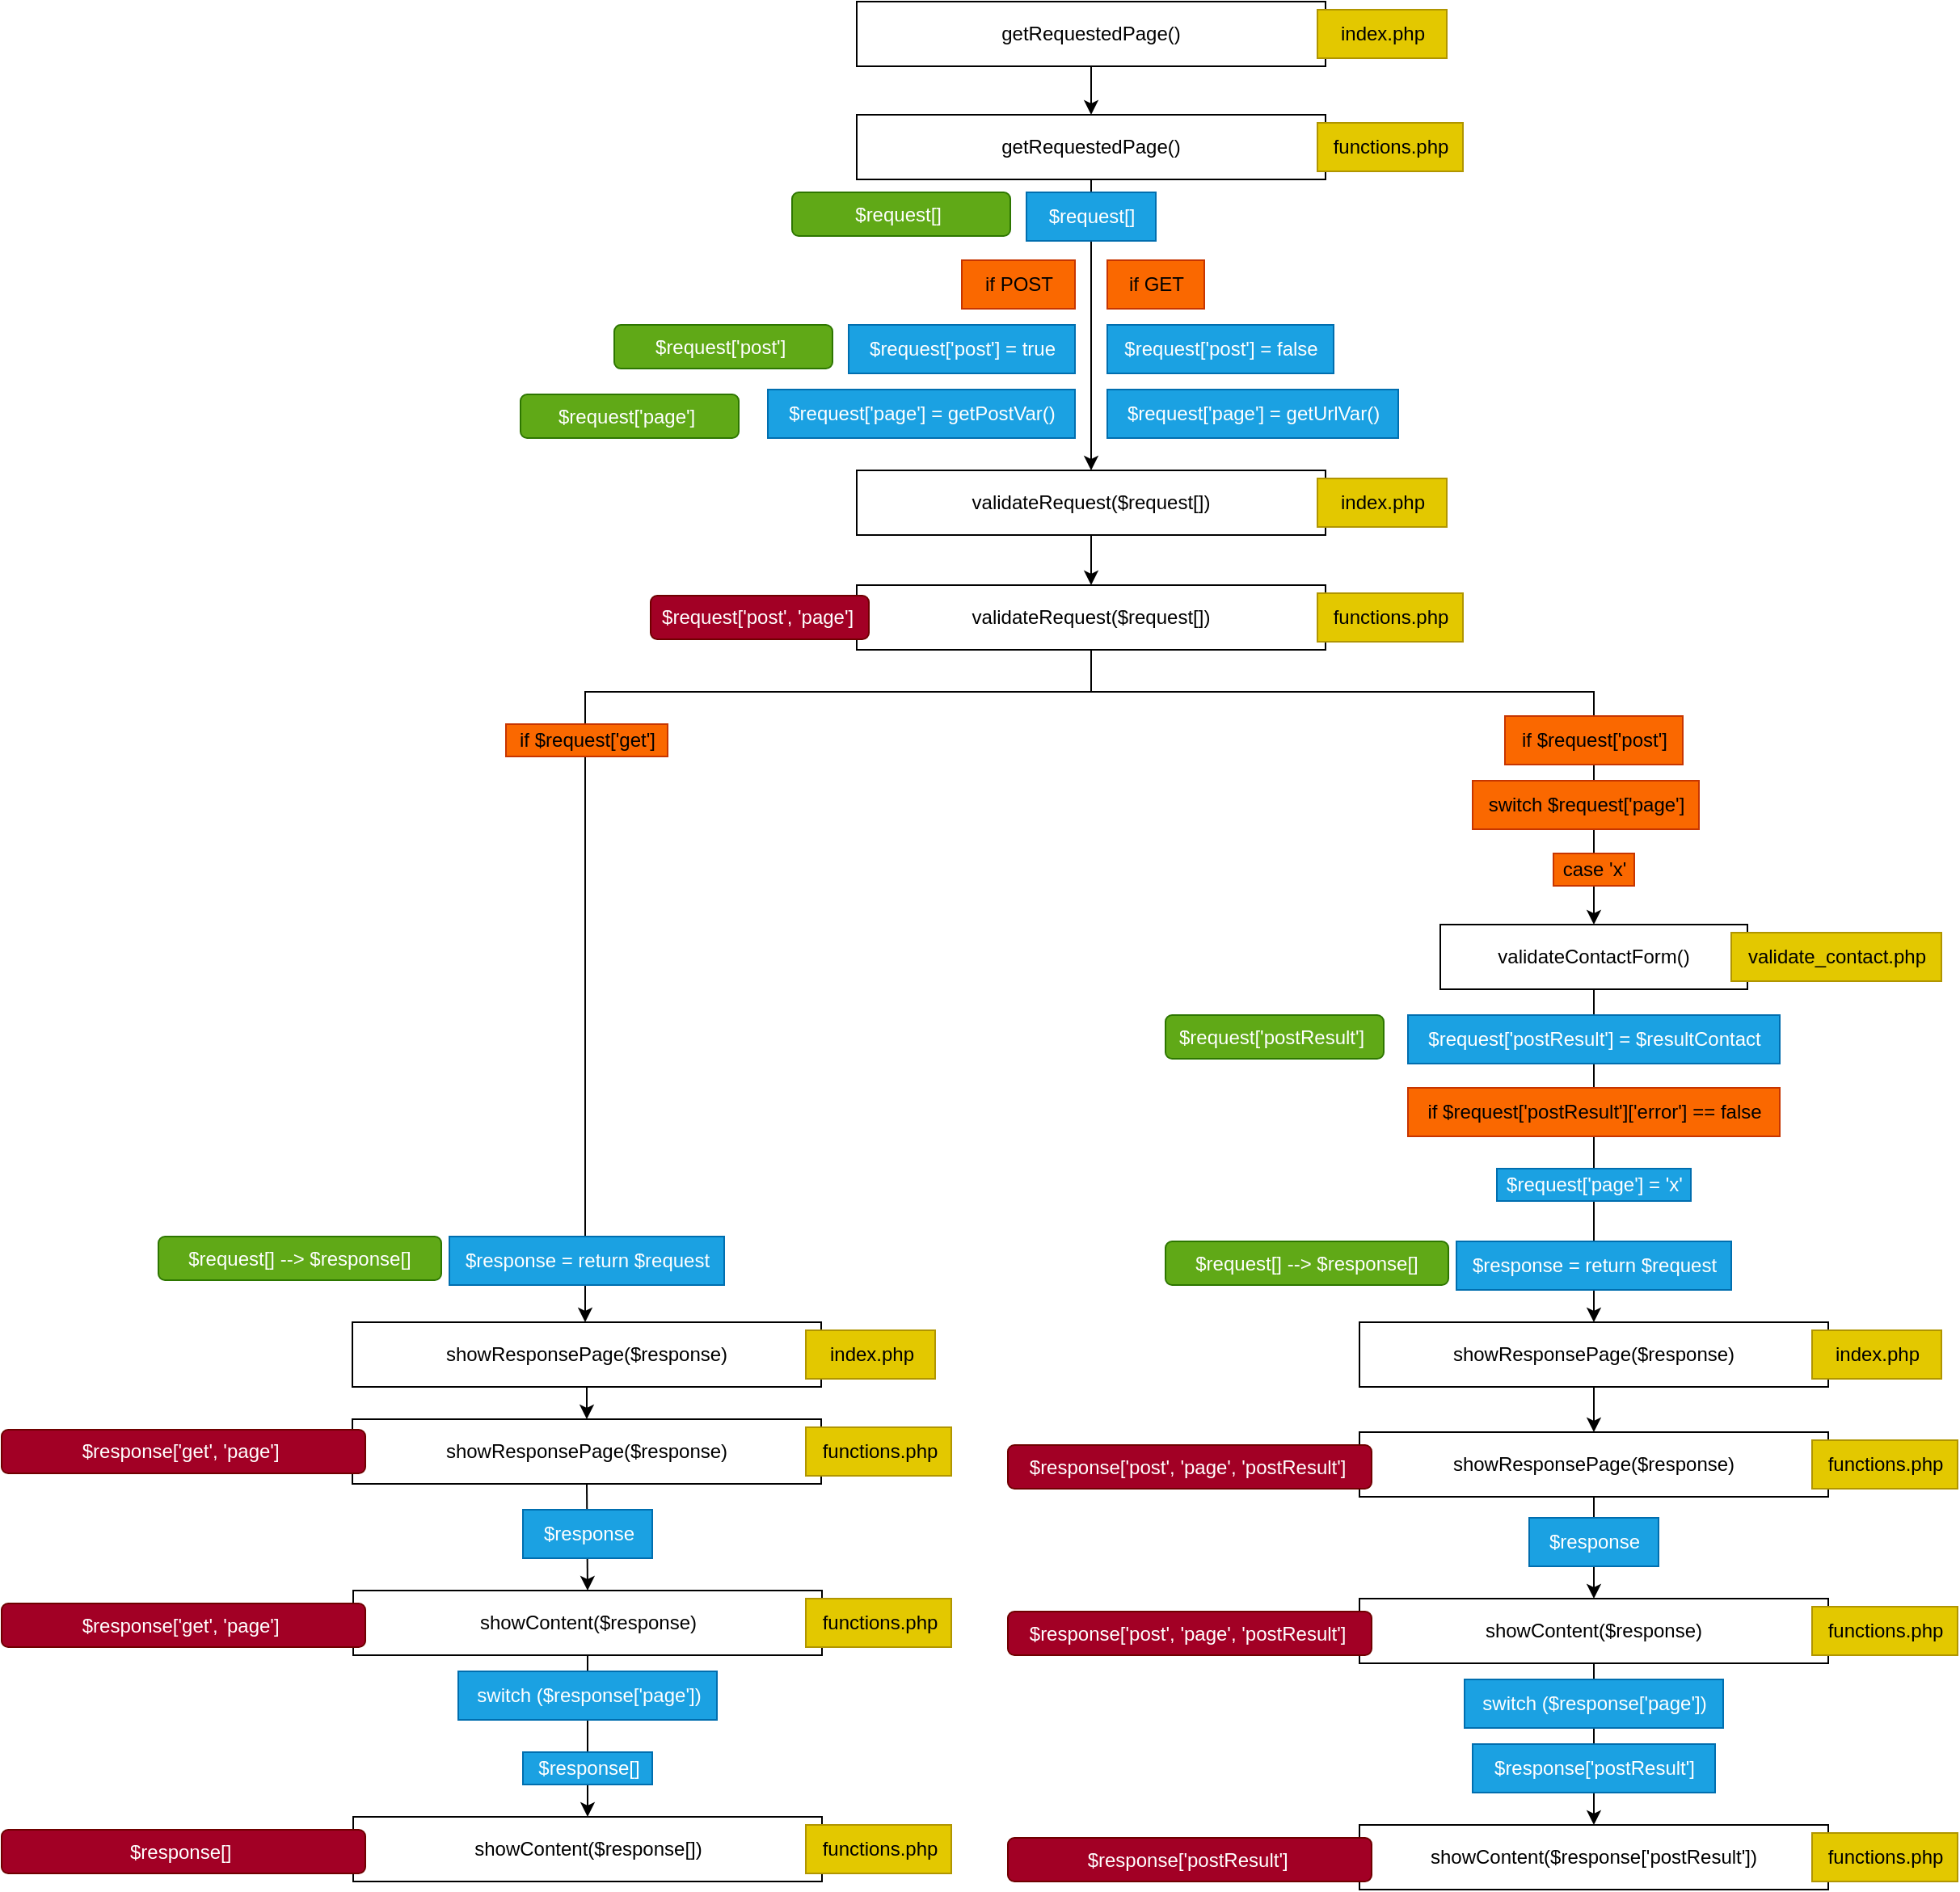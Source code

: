 <mxfile>
    <diagram id="kZkTqC7BUFnccp1RNzln" name="Page-1">
        <mxGraphModel dx="300" dy="1835" grid="1" gridSize="10" guides="1" tooltips="1" connect="1" arrows="1" fold="1" page="0" pageScale="1" pageWidth="1100" pageHeight="850" math="0" shadow="0">
            <root>
                <mxCell id="0"/>
                <mxCell id="1" parent="0"/>
                <mxCell id="Ls7KZZwDkmB82CPcDAoL-110" style="edgeStyle=none;orthogonalLoop=1;jettySize=auto;html=1;exitX=0.5;exitY=1;exitDx=0;exitDy=0;entryX=0.5;entryY=0;entryDx=0;entryDy=0;" parent="1" source="Ls7KZZwDkmB82CPcDAoL-99" target="Ls7KZZwDkmB82CPcDAoL-66" edge="1">
                    <mxGeometry relative="1" as="geometry"/>
                </mxCell>
                <mxCell id="Ls7KZZwDkmB82CPcDAoL-46" value="showContent($response['postResult'])" style="rounded=0;whiteSpace=wrap;html=1;" parent="1" vertex="1">
                    <mxGeometry x="1651" y="281" width="290" height="40" as="geometry"/>
                </mxCell>
                <mxCell id="Ls7KZZwDkmB82CPcDAoL-48" value="functions.php" style="text;html=1;align=center;verticalAlign=middle;resizable=0;points=[];autosize=1;strokeColor=#B09500;fillColor=#e3c800;rounded=0;fontColor=#000000;" parent="1" vertex="1">
                    <mxGeometry x="1931" y="286" width="90" height="30" as="geometry"/>
                </mxCell>
                <mxCell id="Ls7KZZwDkmB82CPcDAoL-56" style="edgeStyle=orthogonalEdgeStyle;orthogonalLoop=1;jettySize=auto;html=1;exitX=0.5;exitY=1;exitDx=0;exitDy=0;entryX=0.5;entryY=0;entryDx=0;entryDy=0;" parent="1" source="Ls7KZZwDkmB82CPcDAoL-52" target="Ls7KZZwDkmB82CPcDAoL-46" edge="1">
                    <mxGeometry relative="1" as="geometry"/>
                </mxCell>
                <mxCell id="Ls7KZZwDkmB82CPcDAoL-52" value="showContent($response)" style="rounded=0;whiteSpace=wrap;html=1;" parent="1" vertex="1">
                    <mxGeometry x="1651" y="141" width="290" height="40" as="geometry"/>
                </mxCell>
                <mxCell id="Ls7KZZwDkmB82CPcDAoL-53" value="functions.php" style="text;html=1;align=center;verticalAlign=middle;resizable=0;points=[];autosize=1;strokeColor=#B09500;fillColor=#e3c800;rounded=0;fontColor=#000000;" parent="1" vertex="1">
                    <mxGeometry x="1931" y="146" width="90" height="30" as="geometry"/>
                </mxCell>
                <mxCell id="Ls7KZZwDkmB82CPcDAoL-54" value="switch ($response['page'])" style="text;html=1;align=center;verticalAlign=middle;resizable=0;points=[];autosize=1;strokeColor=#006EAF;fillColor=#1ba1e2;rounded=0;fontColor=#ffffff;" parent="1" vertex="1">
                    <mxGeometry x="1716" y="191" width="160" height="30" as="geometry"/>
                </mxCell>
                <mxCell id="Ls7KZZwDkmB82CPcDAoL-57" value="$response['postResult']" style="text;html=1;align=center;verticalAlign=middle;resizable=0;points=[];autosize=1;strokeColor=#006EAF;fillColor=#1ba1e2;rounded=0;fontColor=#ffffff;" parent="1" vertex="1">
                    <mxGeometry x="1721" y="231" width="150" height="30" as="geometry"/>
                </mxCell>
                <mxCell id="Ls7KZZwDkmB82CPcDAoL-62" style="edgeStyle=orthogonalEdgeStyle;orthogonalLoop=1;jettySize=auto;html=1;exitX=0.5;exitY=1;exitDx=0;exitDy=0;entryX=0.5;entryY=0;entryDx=0;entryDy=0;" parent="1" source="Ls7KZZwDkmB82CPcDAoL-59" target="Ls7KZZwDkmB82CPcDAoL-52" edge="1">
                    <mxGeometry relative="1" as="geometry"/>
                </mxCell>
                <mxCell id="Ls7KZZwDkmB82CPcDAoL-59" value="showResponsePage($response)" style="rounded=0;whiteSpace=wrap;html=1;" parent="1" vertex="1">
                    <mxGeometry x="1651" y="38" width="290" height="40" as="geometry"/>
                </mxCell>
                <mxCell id="Ls7KZZwDkmB82CPcDAoL-60" value="functions.php" style="text;html=1;align=center;verticalAlign=middle;resizable=0;points=[];autosize=1;strokeColor=#B09500;fillColor=#e3c800;rounded=0;fontColor=#000000;" parent="1" vertex="1">
                    <mxGeometry x="1931" y="43" width="90" height="30" as="geometry"/>
                </mxCell>
                <mxCell id="Ls7KZZwDkmB82CPcDAoL-61" value="$response" style="text;html=1;align=center;verticalAlign=middle;resizable=0;points=[];autosize=1;strokeColor=#006EAF;fillColor=#1ba1e2;rounded=0;fontColor=#ffffff;" parent="1" vertex="1">
                    <mxGeometry x="1756" y="91" width="80" height="30" as="geometry"/>
                </mxCell>
                <mxCell id="2" style="edgeStyle=none;html=1;exitX=0.5;exitY=1;exitDx=0;exitDy=0;entryX=0.5;entryY=0;entryDx=0;entryDy=0;rounded=0;" edge="1" parent="1" source="Ls7KZZwDkmB82CPcDAoL-63" target="Ls7KZZwDkmB82CPcDAoL-99">
                    <mxGeometry relative="1" as="geometry">
                        <mxPoint x="1573" y="-446" as="sourcePoint"/>
                        <Array as="points">
                            <mxPoint x="1485" y="-420"/>
                            <mxPoint x="1796" y="-420"/>
                        </Array>
                    </mxGeometry>
                </mxCell>
                <mxCell id="Ls7KZZwDkmB82CPcDAoL-63" value="validateRequest($request[])" style="rounded=0;whiteSpace=wrap;html=1;" parent="1" vertex="1">
                    <mxGeometry x="1340" y="-486" width="290" height="40" as="geometry"/>
                </mxCell>
                <mxCell id="Ls7KZZwDkmB82CPcDAoL-64" value="functions.php" style="text;html=1;align=center;verticalAlign=middle;resizable=0;points=[];autosize=1;strokeColor=#B09500;fillColor=#e3c800;rounded=0;fontColor=#000000;" parent="1" vertex="1">
                    <mxGeometry x="1625" y="-481" width="90" height="30" as="geometry"/>
                </mxCell>
                <mxCell id="Ls7KZZwDkmB82CPcDAoL-68" style="edgeStyle=orthogonalEdgeStyle;orthogonalLoop=1;jettySize=auto;html=1;exitX=0.5;exitY=1;exitDx=0;exitDy=0;entryX=0.5;entryY=0;entryDx=0;entryDy=0;" parent="1" source="Ls7KZZwDkmB82CPcDAoL-66" target="Ls7KZZwDkmB82CPcDAoL-59" edge="1">
                    <mxGeometry relative="1" as="geometry"/>
                </mxCell>
                <mxCell id="Ls7KZZwDkmB82CPcDAoL-66" value="showResponsePage($response)" style="rounded=0;whiteSpace=wrap;html=1;" parent="1" vertex="1">
                    <mxGeometry x="1651" y="-30" width="290" height="40" as="geometry"/>
                </mxCell>
                <mxCell id="Ls7KZZwDkmB82CPcDAoL-67" value="index.php" style="text;html=1;align=center;verticalAlign=middle;resizable=0;points=[];autosize=1;strokeColor=#B09500;fillColor=#e3c800;rounded=0;fontColor=#000000;" parent="1" vertex="1">
                    <mxGeometry x="1931" y="-25" width="80" height="30" as="geometry"/>
                </mxCell>
                <mxCell id="Ls7KZZwDkmB82CPcDAoL-70" value="$response = return $request" style="text;html=1;align=center;verticalAlign=middle;resizable=0;points=[];autosize=1;strokeColor=#006EAF;fillColor=#1ba1e2;rounded=0;fontColor=#ffffff;" parent="1" vertex="1">
                    <mxGeometry x="1711" y="-80" width="170" height="30" as="geometry"/>
                </mxCell>
                <mxCell id="Ls7KZZwDkmB82CPcDAoL-108" style="edgeStyle=none;orthogonalLoop=1;jettySize=auto;html=1;exitX=0.5;exitY=1;exitDx=0;exitDy=0;entryX=0.5;entryY=0;entryDx=0;entryDy=0;" parent="1" source="Ls7KZZwDkmB82CPcDAoL-73" target="Ls7KZZwDkmB82CPcDAoL-63" edge="1">
                    <mxGeometry relative="1" as="geometry"/>
                </mxCell>
                <mxCell id="Ls7KZZwDkmB82CPcDAoL-73" value="validateRequest($request[])" style="rounded=0;whiteSpace=wrap;html=1;" parent="1" vertex="1">
                    <mxGeometry x="1340" y="-557" width="290" height="40" as="geometry"/>
                </mxCell>
                <mxCell id="Ls7KZZwDkmB82CPcDAoL-74" value="index.php" style="text;html=1;align=center;verticalAlign=middle;resizable=0;points=[];autosize=1;strokeColor=#B09500;fillColor=#e3c800;rounded=0;fontColor=#000000;" parent="1" vertex="1">
                    <mxGeometry x="1625" y="-552" width="80" height="30" as="geometry"/>
                </mxCell>
                <mxCell id="Ls7KZZwDkmB82CPcDAoL-86" value="if $request['post']" style="text;html=1;align=center;verticalAlign=middle;resizable=0;points=[];autosize=1;strokeColor=#C73500;fillColor=#fa6800;rounded=0;fontColor=#000000;" parent="1" vertex="1">
                    <mxGeometry x="1741" y="-405" width="110" height="30" as="geometry"/>
                </mxCell>
                <mxCell id="Ls7KZZwDkmB82CPcDAoL-87" value="switch $request['page']" style="text;html=1;align=center;verticalAlign=middle;resizable=0;points=[];autosize=1;strokeColor=#C73500;fillColor=#fa6800;rounded=0;fontColor=#000000;" parent="1" vertex="1">
                    <mxGeometry x="1721" y="-365" width="140" height="30" as="geometry"/>
                </mxCell>
                <mxCell id="Ls7KZZwDkmB82CPcDAoL-88" value="case 'x'" style="text;html=1;align=center;verticalAlign=middle;resizable=0;points=[];autosize=1;strokeColor=#C73500;fillColor=#fa6800;rounded=0;fontColor=#000000;" parent="1" vertex="1">
                    <mxGeometry x="1771" y="-320" width="50" height="20" as="geometry"/>
                </mxCell>
                <mxCell id="Ls7KZZwDkmB82CPcDAoL-99" value="validateContactForm()" style="rounded=0;whiteSpace=wrap;html=1;" parent="1" vertex="1">
                    <mxGeometry x="1701" y="-276" width="190" height="40" as="geometry"/>
                </mxCell>
                <mxCell id="Ls7KZZwDkmB82CPcDAoL-100" value="validate_contact.php" style="text;html=1;align=center;verticalAlign=middle;resizable=0;points=[];autosize=1;strokeColor=#B09500;fillColor=#e3c800;rounded=0;fontColor=#000000;" parent="1" vertex="1">
                    <mxGeometry x="1881" y="-271" width="130" height="30" as="geometry"/>
                </mxCell>
                <mxCell id="Ls7KZZwDkmB82CPcDAoL-101" value="$request['postResult'] = $resultContact" style="text;html=1;align=center;verticalAlign=middle;resizable=0;points=[];autosize=1;strokeColor=#006EAF;fillColor=#1ba1e2;rounded=0;fontColor=#ffffff;" parent="1" vertex="1">
                    <mxGeometry x="1681" y="-220" width="230" height="30" as="geometry"/>
                </mxCell>
                <mxCell id="Ls7KZZwDkmB82CPcDAoL-102" value="if $request['postResult']['error'] == false" style="text;html=1;align=center;verticalAlign=middle;resizable=0;points=[];autosize=1;strokeColor=#C73500;fillColor=#fa6800;rounded=0;fontColor=#000000;" parent="1" vertex="1">
                    <mxGeometry x="1681" y="-175" width="230" height="30" as="geometry"/>
                </mxCell>
                <mxCell id="Ls7KZZwDkmB82CPcDAoL-103" value="$request['page'] = 'x'" style="text;html=1;align=center;verticalAlign=middle;resizable=0;points=[];autosize=1;strokeColor=#006EAF;fillColor=#1ba1e2;rounded=0;fontColor=#ffffff;" parent="1" vertex="1">
                    <mxGeometry x="1736" y="-125" width="120" height="20" as="geometry"/>
                </mxCell>
                <mxCell id="Ls7KZZwDkmB82CPcDAoL-121" style="edgeStyle=none;orthogonalLoop=1;jettySize=auto;html=1;exitX=0.5;exitY=1;exitDx=0;exitDy=0;entryX=0.5;entryY=0;entryDx=0;entryDy=0;" parent="1" source="Ls7KZZwDkmB82CPcDAoL-105" target="Ls7KZZwDkmB82CPcDAoL-73" edge="1">
                    <mxGeometry relative="1" as="geometry"/>
                </mxCell>
                <mxCell id="Ls7KZZwDkmB82CPcDAoL-105" value="getRequestedPage()" style="rounded=0;whiteSpace=wrap;html=1;" parent="1" vertex="1">
                    <mxGeometry x="1340" y="-777" width="290" height="40" as="geometry"/>
                </mxCell>
                <mxCell id="Ls7KZZwDkmB82CPcDAoL-106" value="functions.php" style="text;html=1;align=center;verticalAlign=middle;resizable=0;points=[];autosize=1;strokeColor=#B09500;fillColor=#e3c800;rounded=0;fontColor=#000000;" parent="1" vertex="1">
                    <mxGeometry x="1625" y="-772" width="90" height="30" as="geometry"/>
                </mxCell>
                <mxCell id="Ls7KZZwDkmB82CPcDAoL-107" value="$request[]" style="text;html=1;align=center;verticalAlign=middle;resizable=0;points=[];autosize=1;rounded=0;fillColor=#1ba1e2;fontColor=#ffffff;strokeColor=#006EAF;" parent="1" vertex="1">
                    <mxGeometry x="1445" y="-729" width="80" height="30" as="geometry"/>
                </mxCell>
                <mxCell id="Ls7KZZwDkmB82CPcDAoL-114" style="edgeStyle=none;orthogonalLoop=1;jettySize=auto;html=1;exitX=0.5;exitY=1;exitDx=0;exitDy=0;entryX=0.5;entryY=0;entryDx=0;entryDy=0;" parent="1" source="Ls7KZZwDkmB82CPcDAoL-111" target="Ls7KZZwDkmB82CPcDAoL-105" edge="1">
                    <mxGeometry relative="1" as="geometry"/>
                </mxCell>
                <mxCell id="Ls7KZZwDkmB82CPcDAoL-111" value="getRequestedPage()" style="rounded=0;whiteSpace=wrap;html=1;" parent="1" vertex="1">
                    <mxGeometry x="1340" y="-847" width="290" height="40" as="geometry"/>
                </mxCell>
                <mxCell id="Ls7KZZwDkmB82CPcDAoL-112" value="index.php" style="text;html=1;align=center;verticalAlign=middle;resizable=0;points=[];autosize=1;strokeColor=#B09500;fillColor=#e3c800;rounded=0;fontColor=#000000;" parent="1" vertex="1">
                    <mxGeometry x="1625" y="-842" width="80" height="30" as="geometry"/>
                </mxCell>
                <mxCell id="Ls7KZZwDkmB82CPcDAoL-115" value="if POST" style="text;html=1;align=center;verticalAlign=middle;resizable=0;points=[];autosize=1;strokeColor=#C73500;fillColor=#fa6800;rounded=0;fontColor=#000000;" parent="1" vertex="1">
                    <mxGeometry x="1405" y="-687" width="70" height="30" as="geometry"/>
                </mxCell>
                <mxCell id="Ls7KZZwDkmB82CPcDAoL-116" value="if GET" style="text;html=1;align=center;verticalAlign=middle;resizable=0;points=[];autosize=1;strokeColor=#C73500;fillColor=#fa6800;rounded=0;fontColor=#000000;" parent="1" vertex="1">
                    <mxGeometry x="1495" y="-687" width="60" height="30" as="geometry"/>
                </mxCell>
                <mxCell id="Ls7KZZwDkmB82CPcDAoL-117" value="$request['post'] = true" style="text;html=1;align=center;verticalAlign=middle;resizable=0;points=[];autosize=1;strokeColor=#006EAF;fillColor=#1ba1e2;rounded=0;fontColor=#ffffff;" parent="1" vertex="1">
                    <mxGeometry x="1335" y="-647" width="140" height="30" as="geometry"/>
                </mxCell>
                <mxCell id="Ls7KZZwDkmB82CPcDAoL-118" value="$request['post'] = false" style="text;html=1;align=center;verticalAlign=middle;resizable=0;points=[];autosize=1;strokeColor=#006EAF;fillColor=#1ba1e2;rounded=0;fontColor=#ffffff;" parent="1" vertex="1">
                    <mxGeometry x="1495" y="-647" width="140" height="30" as="geometry"/>
                </mxCell>
                <mxCell id="Ls7KZZwDkmB82CPcDAoL-119" value="$request['page'] = getPostVar()" style="text;html=1;align=center;verticalAlign=middle;resizable=0;points=[];autosize=1;strokeColor=#006EAF;fillColor=#1ba1e2;rounded=0;fontColor=#ffffff;" parent="1" vertex="1">
                    <mxGeometry x="1285" y="-607" width="190" height="30" as="geometry"/>
                </mxCell>
                <mxCell id="Ls7KZZwDkmB82CPcDAoL-120" value="$request['page'] = getUrlVar()" style="text;html=1;align=center;verticalAlign=middle;resizable=0;points=[];autosize=1;strokeColor=#006EAF;fillColor=#1ba1e2;rounded=0;fontColor=#ffffff;" parent="1" vertex="1">
                    <mxGeometry x="1495" y="-607" width="180" height="30" as="geometry"/>
                </mxCell>
                <mxCell id="Ls7KZZwDkmB82CPcDAoL-127" value="$request[]&amp;nbsp;" style="whiteSpace=wrap;html=1;fillColor=#60a917;strokeColor=#2D7600;rounded=1;fontColor=#ffffff;" parent="1" vertex="1">
                    <mxGeometry x="1300" y="-729" width="135" height="27" as="geometry"/>
                </mxCell>
                <mxCell id="Ls7KZZwDkmB82CPcDAoL-128" value="$request['post']&amp;nbsp;" style="whiteSpace=wrap;html=1;fillColor=#60a917;strokeColor=#2D7600;rounded=1;fontColor=#ffffff;" parent="1" vertex="1">
                    <mxGeometry x="1190" y="-647" width="135" height="27" as="geometry"/>
                </mxCell>
                <mxCell id="Ls7KZZwDkmB82CPcDAoL-129" value="$request['page']&amp;nbsp;" style="whiteSpace=wrap;html=1;fillColor=#60a917;strokeColor=#2D7600;rounded=1;fontColor=#ffffff;" parent="1" vertex="1">
                    <mxGeometry x="1132" y="-604" width="135" height="27" as="geometry"/>
                </mxCell>
                <mxCell id="Ls7KZZwDkmB82CPcDAoL-130" value="$request['post', 'page']&amp;nbsp;" style="whiteSpace=wrap;html=1;fillColor=#a20025;strokeColor=#6F0000;rounded=1;fontColor=#ffffff;" parent="1" vertex="1">
                    <mxGeometry x="1212.5" y="-479.5" width="135" height="27" as="geometry"/>
                </mxCell>
                <mxCell id="Ls7KZZwDkmB82CPcDAoL-132" value="$request['postResult']&amp;nbsp;" style="whiteSpace=wrap;html=1;fillColor=#60a917;strokeColor=#2D7600;rounded=1;fontColor=#ffffff;" parent="1" vertex="1">
                    <mxGeometry x="1531" y="-220" width="135" height="27" as="geometry"/>
                </mxCell>
                <mxCell id="Ls7KZZwDkmB82CPcDAoL-134" value="$response['post', 'page', 'postResult']&amp;nbsp;" style="whiteSpace=wrap;html=1;fillColor=#a20025;strokeColor=#6F0000;rounded=1;fontColor=#ffffff;" parent="1" vertex="1">
                    <mxGeometry x="1433.5" y="46" width="225" height="27" as="geometry"/>
                </mxCell>
                <mxCell id="Ls7KZZwDkmB82CPcDAoL-135" value="$request[] --&amp;gt; $response[]" style="whiteSpace=wrap;html=1;fillColor=#60a917;strokeColor=#2D7600;rounded=1;fontColor=#ffffff;" parent="1" vertex="1">
                    <mxGeometry x="1531" y="-80" width="175" height="27" as="geometry"/>
                </mxCell>
                <mxCell id="Ls7KZZwDkmB82CPcDAoL-136" value="$response['post', 'page', 'postResult']&amp;nbsp;" style="whiteSpace=wrap;html=1;fillColor=#a20025;strokeColor=#6F0000;rounded=1;fontColor=#ffffff;" parent="1" vertex="1">
                    <mxGeometry x="1433.5" y="149" width="225" height="27" as="geometry"/>
                </mxCell>
                <mxCell id="Ls7KZZwDkmB82CPcDAoL-137" value="$response['postResult']&amp;nbsp;" style="whiteSpace=wrap;html=1;fillColor=#a20025;strokeColor=#6F0000;rounded=1;fontColor=#ffffff;" parent="1" vertex="1">
                    <mxGeometry x="1433.5" y="289" width="225" height="27" as="geometry"/>
                </mxCell>
                <mxCell id="5" style="edgeStyle=none;html=1;exitX=0.5;exitY=1;exitDx=0;exitDy=0;rounded=0;entryX=0.5;entryY=0;entryDx=0;entryDy=0;" edge="1" parent="1" source="Ls7KZZwDkmB82CPcDAoL-63">
                    <mxGeometry relative="1" as="geometry">
                        <mxPoint x="1572" y="-446" as="sourcePoint"/>
                        <mxPoint x="1172" y="-30" as="targetPoint"/>
                        <Array as="points">
                            <mxPoint x="1485" y="-420"/>
                            <mxPoint x="1172" y="-420"/>
                        </Array>
                    </mxGeometry>
                </mxCell>
                <mxCell id="13" style="edgeStyle=none;rounded=0;html=1;exitX=0.5;exitY=1;exitDx=0;exitDy=0;entryX=0.5;entryY=0;entryDx=0;entryDy=0;" edge="1" parent="1" source="6" target="10">
                    <mxGeometry relative="1" as="geometry"/>
                </mxCell>
                <mxCell id="6" value="showResponsePage($response)" style="rounded=0;whiteSpace=wrap;html=1;" vertex="1" parent="1">
                    <mxGeometry x="1028" y="-30" width="290" height="40" as="geometry"/>
                </mxCell>
                <mxCell id="7" value="index.php" style="text;html=1;align=center;verticalAlign=middle;resizable=0;points=[];autosize=1;strokeColor=#B09500;fillColor=#e3c800;rounded=0;fontColor=#000000;" vertex="1" parent="1">
                    <mxGeometry x="1308.5" y="-25" width="80" height="30" as="geometry"/>
                </mxCell>
                <mxCell id="8" value="$response = return $request" style="text;html=1;align=center;verticalAlign=middle;resizable=0;points=[];autosize=1;strokeColor=#006EAF;fillColor=#1ba1e2;rounded=0;fontColor=#ffffff;" vertex="1" parent="1">
                    <mxGeometry x="1088" y="-83" width="170" height="30" as="geometry"/>
                </mxCell>
                <mxCell id="9" value="$request[] --&amp;gt; $response[]" style="whiteSpace=wrap;html=1;fillColor=#60a917;strokeColor=#2D7600;rounded=1;fontColor=#ffffff;" vertex="1" parent="1">
                    <mxGeometry x="908" y="-83" width="175" height="27" as="geometry"/>
                </mxCell>
                <mxCell id="3" value="if $request['get']" style="text;html=1;align=center;verticalAlign=middle;resizable=0;points=[];autosize=1;strokeColor=#C73500;fillColor=#fa6800;rounded=0;fontColor=#000000;" vertex="1" parent="1">
                    <mxGeometry x="1123" y="-400" width="100" height="20" as="geometry"/>
                </mxCell>
                <mxCell id="29" style="edgeStyle=none;rounded=0;html=1;exitX=0.5;exitY=1;exitDx=0;exitDy=0;entryX=0.5;entryY=0;entryDx=0;entryDy=0;" edge="1" parent="1" source="10" target="21">
                    <mxGeometry relative="1" as="geometry"/>
                </mxCell>
                <mxCell id="10" value="showResponsePage($response)" style="rounded=0;whiteSpace=wrap;html=1;" vertex="1" parent="1">
                    <mxGeometry x="1028" y="30" width="290" height="40" as="geometry"/>
                </mxCell>
                <mxCell id="11" value="functions.php" style="text;html=1;align=center;verticalAlign=middle;resizable=0;points=[];autosize=1;strokeColor=#B09500;fillColor=#e3c800;rounded=0;fontColor=#000000;" vertex="1" parent="1">
                    <mxGeometry x="1308.5" y="35" width="90" height="30" as="geometry"/>
                </mxCell>
                <mxCell id="12" value="$response['get', 'page']&amp;nbsp;" style="whiteSpace=wrap;html=1;fillColor=#a20025;strokeColor=#6F0000;rounded=1;fontColor=#ffffff;" vertex="1" parent="1">
                    <mxGeometry x="811" y="36.5" width="225" height="27" as="geometry"/>
                </mxCell>
                <mxCell id="17" value="showContent($response[])" style="rounded=0;whiteSpace=wrap;html=1;" vertex="1" parent="1">
                    <mxGeometry x="1028.5" y="276" width="290" height="40" as="geometry"/>
                </mxCell>
                <mxCell id="18" value="functions.php" style="text;html=1;align=center;verticalAlign=middle;resizable=0;points=[];autosize=1;strokeColor=#B09500;fillColor=#e3c800;rounded=0;fontColor=#000000;" vertex="1" parent="1">
                    <mxGeometry x="1308.5" y="281" width="90" height="30" as="geometry"/>
                </mxCell>
                <mxCell id="20" style="edgeStyle=orthogonalEdgeStyle;orthogonalLoop=1;jettySize=auto;html=1;exitX=0.5;exitY=1;exitDx=0;exitDy=0;entryX=0.5;entryY=0;entryDx=0;entryDy=0;" edge="1" parent="1" source="21" target="17">
                    <mxGeometry relative="1" as="geometry"/>
                </mxCell>
                <mxCell id="21" value="showContent($response)" style="rounded=0;whiteSpace=wrap;html=1;" vertex="1" parent="1">
                    <mxGeometry x="1028.5" y="136" width="290" height="40" as="geometry"/>
                </mxCell>
                <mxCell id="22" value="functions.php" style="text;html=1;align=center;verticalAlign=middle;resizable=0;points=[];autosize=1;strokeColor=#B09500;fillColor=#e3c800;rounded=0;fontColor=#000000;" vertex="1" parent="1">
                    <mxGeometry x="1308.5" y="141" width="90" height="30" as="geometry"/>
                </mxCell>
                <mxCell id="23" value="switch ($response['page'])" style="text;html=1;align=center;verticalAlign=middle;resizable=0;points=[];autosize=1;strokeColor=#006EAF;fillColor=#1ba1e2;rounded=0;fontColor=#ffffff;" vertex="1" parent="1">
                    <mxGeometry x="1093.5" y="186" width="160" height="30" as="geometry"/>
                </mxCell>
                <mxCell id="25" value="$response" style="text;html=1;align=center;verticalAlign=middle;resizable=0;points=[];autosize=1;strokeColor=#006EAF;fillColor=#1ba1e2;rounded=0;fontColor=#ffffff;" vertex="1" parent="1">
                    <mxGeometry x="1133.5" y="86" width="80" height="30" as="geometry"/>
                </mxCell>
                <mxCell id="26" value="$response['get', 'page']&amp;nbsp;" style="whiteSpace=wrap;html=1;fillColor=#a20025;strokeColor=#6F0000;rounded=1;fontColor=#ffffff;" vertex="1" parent="1">
                    <mxGeometry x="811" y="144" width="225" height="27" as="geometry"/>
                </mxCell>
                <mxCell id="27" value="$response[]&amp;nbsp;" style="whiteSpace=wrap;html=1;fillColor=#a20025;strokeColor=#6F0000;rounded=1;fontColor=#ffffff;" vertex="1" parent="1">
                    <mxGeometry x="811" y="284" width="225" height="27" as="geometry"/>
                </mxCell>
                <mxCell id="31" value="$response[]" style="text;html=1;align=center;verticalAlign=middle;resizable=0;points=[];autosize=1;strokeColor=#006EAF;fillColor=#1ba1e2;rounded=0;fontColor=#ffffff;" vertex="1" parent="1">
                    <mxGeometry x="1133.5" y="236" width="80" height="20" as="geometry"/>
                </mxCell>
            </root>
        </mxGraphModel>
    </diagram>
</mxfile>